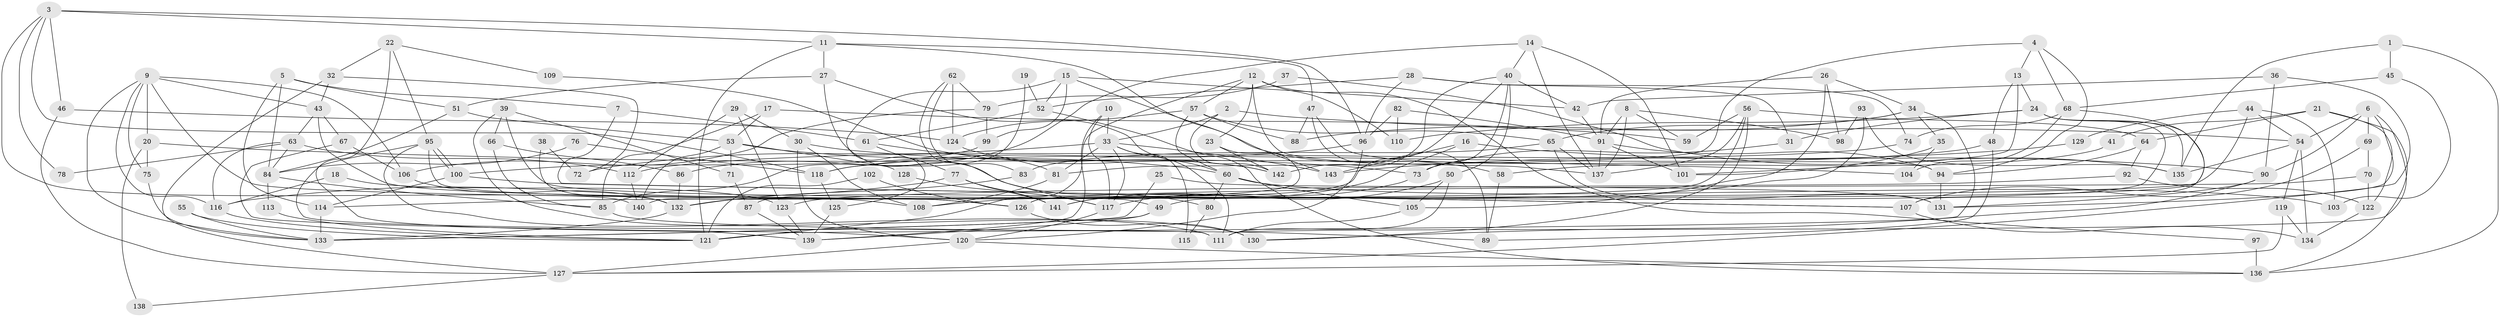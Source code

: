 // Generated by graph-tools (version 1.1) at 2025/36/03/09/25 02:36:07]
// undirected, 143 vertices, 286 edges
graph export_dot {
graph [start="1"]
  node [color=gray90,style=filled];
  1;
  2;
  3;
  4;
  5;
  6;
  7;
  8;
  9;
  10;
  11;
  12;
  13;
  14;
  15;
  16;
  17;
  18;
  19;
  20;
  21;
  22;
  23;
  24;
  25;
  26;
  27;
  28;
  29;
  30;
  31;
  32;
  33;
  34;
  35;
  36;
  37;
  38;
  39;
  40;
  41;
  42;
  43;
  44;
  45;
  46;
  47;
  48;
  49;
  50;
  51;
  52;
  53;
  54;
  55;
  56;
  57;
  58;
  59;
  60;
  61;
  62;
  63;
  64;
  65;
  66;
  67;
  68;
  69;
  70;
  71;
  72;
  73;
  74;
  75;
  76;
  77;
  78;
  79;
  80;
  81;
  82;
  83;
  84;
  85;
  86;
  87;
  88;
  89;
  90;
  91;
  92;
  93;
  94;
  95;
  96;
  97;
  98;
  99;
  100;
  101;
  102;
  103;
  104;
  105;
  106;
  107;
  108;
  109;
  110;
  111;
  112;
  113;
  114;
  115;
  116;
  117;
  118;
  119;
  120;
  121;
  122;
  123;
  124;
  125;
  126;
  127;
  128;
  129;
  130;
  131;
  132;
  133;
  134;
  135;
  136;
  137;
  138;
  139;
  140;
  141;
  142;
  143;
  1 -- 136;
  1 -- 45;
  1 -- 135;
  2 -- 33;
  2 -- 54;
  2 -- 142;
  3 -- 11;
  3 -- 118;
  3 -- 46;
  3 -- 78;
  3 -- 96;
  3 -- 140;
  4 -- 94;
  4 -- 13;
  4 -- 68;
  4 -- 81;
  5 -- 114;
  5 -- 51;
  5 -- 7;
  5 -- 84;
  6 -- 131;
  6 -- 111;
  6 -- 54;
  6 -- 69;
  6 -- 90;
  7 -- 61;
  7 -- 107;
  8 -- 91;
  8 -- 98;
  8 -- 59;
  8 -- 137;
  9 -- 133;
  9 -- 108;
  9 -- 20;
  9 -- 43;
  9 -- 75;
  9 -- 106;
  9 -- 116;
  10 -- 139;
  10 -- 117;
  10 -- 33;
  11 -- 143;
  11 -- 47;
  11 -- 27;
  11 -- 121;
  12 -- 121;
  12 -- 137;
  12 -- 23;
  12 -- 57;
  12 -- 97;
  12 -- 110;
  13 -- 101;
  13 -- 24;
  13 -- 48;
  14 -- 40;
  14 -- 137;
  14 -- 86;
  14 -- 101;
  15 -- 125;
  15 -- 42;
  15 -- 52;
  15 -- 58;
  15 -- 99;
  16 -- 141;
  16 -- 90;
  16 -- 143;
  17 -- 59;
  17 -- 53;
  17 -- 85;
  18 -- 123;
  18 -- 116;
  19 -- 85;
  19 -- 52;
  20 -- 75;
  20 -- 104;
  20 -- 138;
  21 -- 136;
  21 -- 122;
  21 -- 41;
  21 -- 64;
  22 -- 111;
  22 -- 95;
  22 -- 32;
  22 -- 109;
  23 -- 140;
  23 -- 142;
  24 -- 107;
  24 -- 135;
  24 -- 31;
  24 -- 49;
  24 -- 110;
  25 -- 131;
  25 -- 133;
  26 -- 34;
  26 -- 105;
  26 -- 91;
  26 -- 98;
  27 -- 51;
  27 -- 60;
  27 -- 80;
  28 -- 74;
  28 -- 96;
  28 -- 31;
  28 -- 52;
  29 -- 30;
  29 -- 112;
  29 -- 123;
  30 -- 120;
  30 -- 73;
  30 -- 108;
  31 -- 73;
  32 -- 43;
  32 -- 72;
  32 -- 127;
  33 -- 117;
  33 -- 72;
  33 -- 81;
  33 -- 111;
  33 -- 115;
  33 -- 143;
  34 -- 35;
  34 -- 65;
  34 -- 88;
  34 -- 121;
  35 -- 101;
  35 -- 104;
  36 -- 127;
  36 -- 42;
  36 -- 90;
  37 -- 79;
  37 -- 135;
  38 -- 72;
  38 -- 132;
  39 -- 49;
  39 -- 130;
  39 -- 66;
  39 -- 71;
  40 -- 142;
  40 -- 73;
  40 -- 42;
  40 -- 50;
  40 -- 87;
  41 -- 58;
  42 -- 91;
  43 -- 67;
  43 -- 63;
  43 -- 126;
  44 -- 54;
  44 -- 114;
  44 -- 103;
  44 -- 129;
  45 -- 103;
  45 -- 68;
  46 -- 124;
  46 -- 127;
  47 -- 94;
  47 -- 88;
  47 -- 89;
  48 -- 89;
  48 -- 118;
  49 -- 139;
  49 -- 133;
  50 -- 105;
  50 -- 111;
  50 -- 141;
  51 -- 84;
  51 -- 53;
  52 -- 61;
  52 -- 136;
  53 -- 60;
  53 -- 71;
  53 -- 128;
  53 -- 140;
  54 -- 134;
  54 -- 119;
  54 -- 135;
  55 -- 133;
  55 -- 121;
  56 -- 130;
  56 -- 137;
  56 -- 59;
  56 -- 64;
  56 -- 132;
  57 -- 65;
  57 -- 60;
  57 -- 88;
  57 -- 124;
  58 -- 89;
  60 -- 80;
  60 -- 103;
  60 -- 105;
  61 -- 81;
  61 -- 77;
  62 -- 124;
  62 -- 117;
  62 -- 79;
  62 -- 83;
  63 -- 116;
  63 -- 78;
  63 -- 84;
  63 -- 112;
  64 -- 92;
  64 -- 94;
  65 -- 83;
  65 -- 137;
  65 -- 131;
  66 -- 85;
  66 -- 86;
  67 -- 120;
  67 -- 106;
  68 -- 126;
  68 -- 74;
  68 -- 104;
  69 -- 107;
  69 -- 70;
  70 -- 126;
  70 -- 122;
  71 -- 87;
  73 -- 117;
  74 -- 112;
  75 -- 133;
  76 -- 84;
  76 -- 118;
  77 -- 116;
  77 -- 117;
  77 -- 141;
  79 -- 106;
  79 -- 99;
  80 -- 115;
  81 -- 108;
  82 -- 91;
  82 -- 110;
  82 -- 96;
  83 -- 132;
  84 -- 85;
  84 -- 113;
  85 -- 89;
  86 -- 132;
  87 -- 139;
  90 -- 130;
  90 -- 131;
  91 -- 94;
  91 -- 101;
  91 -- 137;
  92 -- 122;
  92 -- 123;
  93 -- 135;
  93 -- 108;
  93 -- 98;
  94 -- 131;
  95 -- 111;
  95 -- 100;
  95 -- 100;
  95 -- 126;
  95 -- 139;
  96 -- 118;
  96 -- 120;
  97 -- 136;
  99 -- 100;
  100 -- 107;
  100 -- 114;
  102 -- 126;
  102 -- 121;
  105 -- 111;
  106 -- 132;
  107 -- 134;
  109 -- 142;
  112 -- 140;
  113 -- 121;
  114 -- 133;
  116 -- 121;
  117 -- 120;
  118 -- 125;
  119 -- 127;
  119 -- 134;
  120 -- 127;
  120 -- 136;
  122 -- 134;
  123 -- 139;
  124 -- 142;
  125 -- 139;
  126 -- 130;
  127 -- 138;
  128 -- 141;
  129 -- 143;
  132 -- 133;
}
